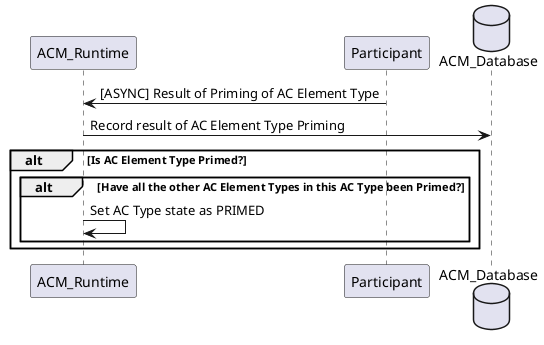 @startuml
participant ACM_Runtime
participant Participant
database ACM_Database

ACM_Runtime <- Participant: [ASYNC] Result of Priming of AC Element Type
ACM_Runtime -> ACM_Database: Record result of AC Element Type Priming

alt Is AC Element Type Primed?
 alt Have all the other AC Element Types in this AC Type been Primed?
  ACM_Runtime -> ACM_Runtime: Set AC Type state as PRIMED
  end
end

@enduml
